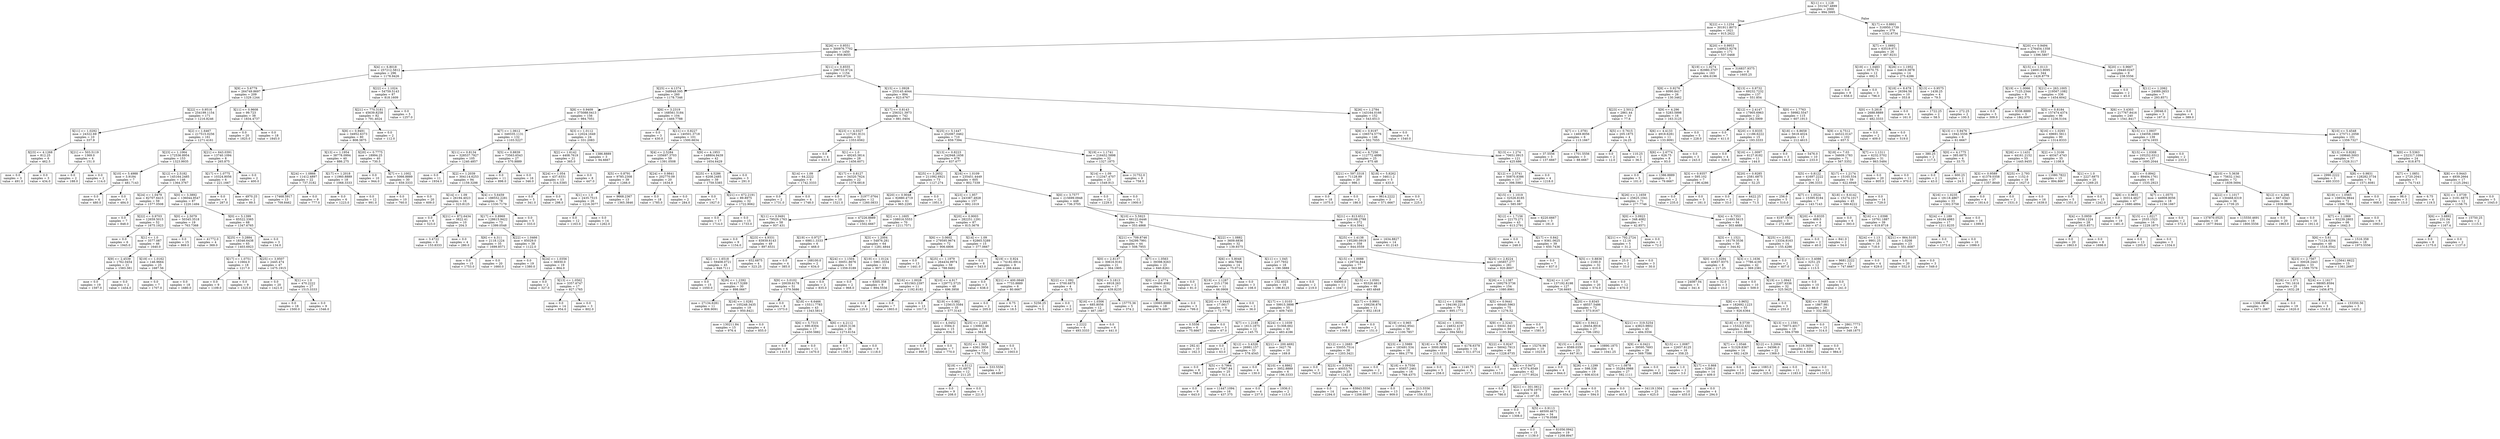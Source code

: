 digraph Tree {
node [shape=box] ;
0 [label="X[11] <= 1.128\nmse = 331547.4899\nsamples = 2000\nvalue = 994.3995"] ;
1 [label="X[22] <= 1.1254\nmse = 301911.8073\nsamples = 1621\nvalue = 915.2622"] ;
0 -> 1 [labeldistance=2.5, labelangle=45, headlabel="True"] ;
2 [label="X[26] <= 0.9551\nmse = 300976.7702\nsamples = 1450\nvalue = 959.8655"] ;
1 -> 2 ;
3 [label="X[4] <= 6.8018\nmse = 257212.5812\nsamples = 296\nvalue = 1178.9426"] ;
2 -> 3 ;
4 [label="X[9] <= 5.6779\nmse = 264749.8697\nsamples = 209\nvalue = 1329.1244"] ;
3 -> 4 ;
5 [label="X[22] <= 0.9516\nmse = 254199.1154\nsamples = 171\nvalue = 1216.8246"] ;
4 -> 5 ;
6 [label="X[11] <= 1.0292\nmse = 24322.69\nsamples = 10\nvalue = 337.9"] ;
5 -> 6 ;
7 [label="X[23] <= 4.1268\nmse = 812.25\nsamples = 6\nvalue = 462.5"] ;
6 -> 7 ;
8 [label="mse = 0.0\nsamples = 3\nvalue = 491.0"] ;
7 -> 8 ;
9 [label="mse = 0.0\nsamples = 3\nvalue = 434.0"] ;
7 -> 9 ;
10 [label="X[21] <= 503.5119\nmse = 1369.0\nsamples = 4\nvalue = 151.0"] ;
6 -> 10 ;
11 [label="mse = 0.0\nsamples = 2\nvalue = 188.0"] ;
10 -> 11 ;
12 [label="mse = 0.0\nsamples = 2\nvalue = 114.0"] ;
10 -> 12 ;
13 [label="X[2] <= 1.6467\nmse = 217515.0256\nsamples = 161\nvalue = 1271.4161"] ;
5 -> 13 ;
14 [label="X[23] <= 1.1064\nmse = 172536.8954\nsamples = 153\nvalue = 1323.9935"] ;
13 -> 14 ;
15 [label="X[10] <= 5.4988\nmse = 3.9184\nsamples = 7\nvalue = 481.7143"] ;
14 -> 15 ;
16 [label="mse = 0.0\nsamples = 4\nvalue = 480.0"] ;
15 -> 16 ;
17 [label="mse = 0.0\nsamples = 3\nvalue = 484.0"] ;
15 -> 17 ;
18 [label="X[12] <= 2.5182\nmse = 145164.2485\nsamples = 146\nvalue = 1364.3767"] ;
14 -> 18 ;
19 [label="X[24] <= 1.0479\nmse = 82707.6415\nsamples = 59\nvalue = 1577.0508"] ;
18 -> 19 ;
20 [label="mse = 0.0\nsamples = 7\nvalue = 848.0"] ;
19 -> 20 ;
21 [label="X[22] <= 0.9703\nmse = 12659.5015\nsamples = 52\nvalue = 1675.1923"] ;
19 -> 21 ;
22 [label="mse = 0.0\nsamples = 6\nvalue = 1945.0"] ;
21 -> 22 ;
23 [label="X[1] <= 1.0\nmse = 3577.087\nsamples = 46\nvalue = 1640.0"] ;
21 -> 23 ;
24 [label="X[9] <= 2.4539\nmse = 1762.0454\nsamples = 21\nvalue = 1583.381"] ;
23 -> 24 ;
25 [label="mse = 0.0\nsamples = 19\nvalue = 1597.0"] ;
24 -> 25 ;
26 [label="mse = 0.0\nsamples = 2\nvalue = 1454.0"] ;
24 -> 26 ;
27 [label="X[19] <= 1.0162\nmse = 146.9664\nsamples = 25\nvalue = 1687.56"] ;
23 -> 27 ;
28 [label="mse = 0.0\nsamples = 7\nvalue = 1707.0"] ;
27 -> 28 ;
29 [label="mse = 0.0\nsamples = 18\nvalue = 1680.0"] ;
27 -> 29 ;
30 [label="X[0] <= 3.3892\nmse = 136044.9547\nsamples = 87\nvalue = 1220.1494"] ;
18 -> 30 ;
31 [label="X[0] <= 2.5079\nmse = 50345.3518\nsamples = 19\nvalue = 763.7368"] ;
30 -> 31 ;
32 [label="mse = 0.0\nsamples = 15\nvalue = 869.0"] ;
31 -> 32 ;
33 [label="mse = 41772.0\nsamples = 4\nvalue = 369.0"] ;
31 -> 33 ;
34 [label="X[0] <= 5.1399\nmse = 85522.3365\nsamples = 68\nvalue = 1347.6765"] ;
30 -> 34 ;
35 [label="X[25] <= 3.2884\nmse = 18346.6438\nsamples = 65\nvalue = 1403.6923"] ;
34 -> 35 ;
36 [label="X[17] <= 1.0751\nmse = 11664.0\nsamples = 18\nvalue = 1217.0"] ;
35 -> 36 ;
37 [label="mse = 0.0\nsamples = 9\nvalue = 1109.0"] ;
36 -> 37 ;
38 [label="mse = 0.0\nsamples = 9\nvalue = 1325.0"] ;
36 -> 38 ;
39 [label="X[25] <= 3.9507\nmse = 2445.474\nsamples = 47\nvalue = 1475.1915"] ;
35 -> 39 ;
40 [label="mse = 0.0\nsamples = 20\nvalue = 1421.0"] ;
39 -> 40 ;
41 [label="X[1] <= 1.0\nmse = 470.2222\nsamples = 27\nvalue = 1515.3333"] ;
39 -> 41 ;
42 [label="mse = 0.0\nsamples = 18\nvalue = 1500.0"] ;
41 -> 42 ;
43 [label="mse = 0.0\nsamples = 9\nvalue = 1546.0"] ;
41 -> 43 ;
44 [label="mse = 0.0\nsamples = 3\nvalue = 134.0"] ;
34 -> 44 ;
45 [label="X[21] <= 643.0391\nmse = 13740.1094\nsamples = 8\nvalue = 265.875"] ;
13 -> 45 ;
46 [label="X[17] <= 1.0775\nmse = 10324.8056\nsamples = 6\nvalue = 221.1667"] ;
45 -> 46 ;
47 [label="mse = 0.0\nsamples = 4\nvalue = 287.0"] ;
46 -> 47 ;
48 [label="mse = 4970.25\nsamples = 2\nvalue = 89.5"] ;
46 -> 48 ;
49 [label="mse = 0.0\nsamples = 2\nvalue = 400.0"] ;
45 -> 49 ;
50 [label="X[11] <= 0.9608\nmse = 99.723\nsamples = 38\nvalue = 1834.4737"] ;
4 -> 50 ;
51 [label="mse = 0.0\nsamples = 20\nvalue = 1825.0"] ;
50 -> 51 ;
52 [label="mse = 0.0\nsamples = 18\nvalue = 1845.0"] ;
50 -> 52 ;
53 [label="X[22] <= 1.1024\nmse = 54759.5143\nsamples = 87\nvalue = 818.1609"] ;
3 -> 53 ;
54 [label="X[21] <= 770.3181\nmse = 45639.8258\nsamples = 82\nvalue = 791.4024"] ;
53 -> 54 ;
55 [label="X[8] <= 0.9491\nmse = 34952.6373\nsamples = 80\nvalue = 808.3875"] ;
54 -> 55 ;
56 [label="X[13] <= 1.1954\nmse = 38778.0994\nsamples = 40\nvalue = 886.275"] ;
55 -> 56 ;
57 [label="X[24] <= 1.0866\nmse = 11412.4897\nsamples = 22\nvalue = 737.3182"] ;
56 -> 57 ;
58 [label="mse = 17468.5917\nsamples = 13\nvalue = 709.8462"] ;
57 -> 58 ;
59 [label="mse = 0.0\nsamples = 9\nvalue = 777.0"] ;
57 -> 59 ;
60 [label="X[17] <= 1.2018\nmse = 11960.8889\nsamples = 18\nvalue = 1068.3333"] ;
56 -> 60 ;
61 [label="mse = 0.0\nsamples = 6\nvalue = 1223.0"] ;
60 -> 61 ;
62 [label="mse = 0.0\nsamples = 12\nvalue = 991.0"] ;
60 -> 62 ;
63 [label="X[20] <= 0.7775\nmse = 18994.25\nsamples = 40\nvalue = 730.5"] ;
55 -> 63 ;
64 [label="mse = 0.0\nsamples = 10\nvalue = 944.0"] ;
63 -> 64 ;
65 [label="X[7] <= 1.1002\nmse = 5066.8889\nsamples = 30\nvalue = 659.3333"] ;
63 -> 65 ;
66 [label="mse = 0.0\nsamples = 10\nvalue = 760.0"] ;
65 -> 66 ;
67 [label="mse = 0.0\nsamples = 20\nvalue = 609.0"] ;
65 -> 67 ;
68 [label="mse = 0.0\nsamples = 2\nvalue = 112.0"] ;
54 -> 68 ;
69 [label="mse = 0.0\nsamples = 5\nvalue = 1257.0"] ;
53 -> 69 ;
70 [label="X[11] <= 0.8555\nmse = 296733.9724\nsamples = 1154\nvalue = 903.6724"] ;
2 -> 70 ;
71 [label="X[25] <= 4.1374\nmse = 348948.595\nsamples = 260\nvalue = 1178.7346"] ;
70 -> 71 ;
72 [label="X[8] <= 0.9409\nmse = 375088.0413\nsamples = 156\nvalue = 984.7051"] ;
71 -> 72 ;
73 [label="X[7] <= 1.0612\nmse = 349335.1131\nsamples = 132\nvalue = 1103.5227"] ;
72 -> 73 ;
74 [label="X[11] <= 0.8134\nmse = 328537.7927\nsamples = 105\nvalue = 1240.4857"] ;
73 -> 74 ;
75 [label="mse = 0.0\nsamples = 11\nvalue = 1934.0"] ;
74 -> 75 ;
76 [label="X[2] <= 1.2039\nmse = 304114.6253\nsamples = 94\nvalue = 1159.3298"] ;
74 -> 76 ;
77 [label="X[14] <= 1.09\nmse = 26194.4023\nsamples = 16\nvalue = 323.8125"] ;
76 -> 77 ;
78 [label="mse = 0.0\nsamples = 6\nvalue = 523.0"] ;
77 -> 78 ;
79 [label="X[21] <= 872.6434\nmse = 3822.41\nsamples = 10\nvalue = 204.3"] ;
77 -> 79 ;
80 [label="mse = 3.4722\nsamples = 6\nvalue = 153.8333"] ;
79 -> 80 ;
81 [label="mse = 0.0\nsamples = 4\nvalue = 280.0"] ;
79 -> 81 ;
82 [label="X[4] <= 5.6459\nmse = 188552.2281\nsamples = 78\nvalue = 1330.7179"] ;
76 -> 82 ;
83 [label="X[17] <= 0.8969\nmse = 128615.9422\nsamples = 73\nvalue = 1399.0548"] ;
82 -> 83 ;
84 [label="X[6] <= 4.311\nmse = 2118.1224\nsamples = 35\nvalue = 1699.8571"] ;
83 -> 84 ;
85 [label="mse = 0.0\nsamples = 15\nvalue = 1753.0"] ;
84 -> 85 ;
86 [label="mse = 0.0\nsamples = 20\nvalue = 1660.0"] ;
84 -> 86 ;
87 [label="X[22] <= 1.0466\nmse = 85029.0\nsamples = 38\nvalue = 1122.0"] ;
83 -> 87 ;
88 [label="mse = 0.0\nsamples = 19\nvalue = 1380.0"] ;
87 -> 88 ;
89 [label="X[24] <= 1.0356\nmse = 36930.0\nsamples = 19\nvalue = 864.0"] ;
87 -> 89 ;
90 [label="mse = 0.0\nsamples = 2\nvalue = 327.0"] ;
89 -> 90 ;
91 [label="X[13] <= 1.0562\nmse = 3357.6747\nsamples = 17\nvalue = 927.1765"] ;
89 -> 91 ;
92 [label="mse = 0.0\nsamples = 14\nvalue = 954.0"] ;
91 -> 92 ;
93 [label="mse = 0.0\nsamples = 3\nvalue = 802.0"] ;
91 -> 93 ;
94 [label="mse = 0.0\nsamples = 5\nvalue = 333.0"] ;
82 -> 94 ;
95 [label="X[5] <= 0.8839\nmse = 73563.6543\nsamples = 27\nvalue = 570.8889"] ;
73 -> 95 ;
96 [label="mse = 0.0\nsamples = 11\nvalue = 898.0"] ;
95 -> 96 ;
97 [label="mse = 0.0\nsamples = 16\nvalue = 346.0"] ;
95 -> 97 ;
98 [label="X[3] <= 1.0112\nmse = 12024.1649\nsamples = 24\nvalue = 331.2083"] ;
72 -> 98 ;
99 [label="X[2] <= 1.6142\nmse = 4408.7619\nsamples = 21\nvalue = 365.0"] ;
98 -> 99 ;
100 [label="X[24] <= 1.054\nmse = 437.6331\nsamples = 13\nvalue = 314.5385"] ;
99 -> 100 ;
101 [label="mse = 0.0\nsamples = 5\nvalue = 341.0"] ;
100 -> 101 ;
102 [label="mse = 0.0\nsamples = 8\nvalue = 298.0"] ;
100 -> 102 ;
103 [label="mse = 0.0\nsamples = 8\nvalue = 447.0"] ;
99 -> 103 ;
104 [label="mse = 1386.8889\nsamples = 3\nvalue = 94.6667"] ;
98 -> 104 ;
105 [label="X[6] <= 3.2319\nmse = 168561.5184\nsamples = 104\nvalue = 1469.7788"] ;
71 -> 105 ;
106 [label="mse = 0.0\nsamples = 3\nvalue = 430.0"] ;
105 -> 106 ;
107 [label="X[11] <= 0.8227\nmse = 140501.3718\nsamples = 101\nvalue = 1500.6634"] ;
105 -> 107 ;
108 [label="X[4] <= 2.5284\nmse = 105697.3703\nsamples = 59\nvalue = 1391.0508"] ;
107 -> 108 ;
109 [label="X[5] <= 0.8791\nmse = 9785.2308\nsamples = 39\nvalue = 1266.0"] ;
108 -> 109 ;
110 [label="X[1] <= 1.0\nmse = 2435.7515\nsamples = 26\nvalue = 1216.3077"] ;
109 -> 110 ;
111 [label="mse = 0.0\nsamples = 12\nvalue = 1163.0"] ;
110 -> 111 ;
112 [label="mse = 0.0\nsamples = 14\nvalue = 1262.0"] ;
110 -> 112 ;
113 [label="mse = 9668.2367\nsamples = 13\nvalue = 1365.3846"] ;
109 -> 113 ;
114 [label="X[24] <= 0.9841\nmse = 202770.09\nsamples = 20\nvalue = 1634.9"] ;
108 -> 114 ;
115 [label="mse = 0.0\nsamples = 18\nvalue = 1785.0"] ;
114 -> 115 ;
116 [label="mse = 0.0\nsamples = 2\nvalue = 284.0"] ;
114 -> 116 ;
117 [label="X[9] <= 4.1953\nmse = 148804.9439\nsamples = 42\nvalue = 1654.6429"] ;
107 -> 117 ;
118 [label="X[25] <= 4.5286\nmse = 6208.2485\nsamples = 39\nvalue = 1759.5385"] ;
117 -> 118 ;
119 [label="mse = 0.0\nsamples = 7\nvalue = 1927.0"] ;
118 -> 119 ;
120 [label="X[21] <= 672.2191\nmse = 89.8975\nsamples = 32\nvalue = 1722.9062"] ;
118 -> 120 ;
121 [label="mse = 0.0\nsamples = 17\nvalue = 1714.0"] ;
120 -> 121 ;
122 [label="mse = 0.0\nsamples = 15\nvalue = 1733.0"] ;
120 -> 122 ;
123 [label="mse = 0.0\nsamples = 3\nvalue = 291.0"] ;
117 -> 123 ;
124 [label="X[15] <= 1.0928\nmse = 253145.4044\nsamples = 894\nvalue = 823.6767"] ;
70 -> 124 ;
125 [label="X[17] <= 0.8143\nmse = 256321.3973\nsamples = 742\nvalue = 881.0404"] ;
124 -> 125 ;
126 [label="X[23] <= 4.0327\nmse = 117281.9131\nsamples = 32\nvalue = 1353.6562"] ;
125 -> 126 ;
127 [label="mse = 0.0\nsamples = 4\nvalue = 633.0"] ;
126 -> 127 ;
128 [label="X[1] <= 1.0\nmse = 49245.3814\nsamples = 28\nvalue = 1456.6071"] ;
126 -> 128 ;
129 [label="X[14] <= 1.09\nmse = 64.2222\nsamples = 6\nvalue = 1742.3333"] ;
128 -> 129 ;
130 [label="mse = 0.0\nsamples = 2\nvalue = 1731.0"] ;
129 -> 130 ;
131 [label="mse = 0.0\nsamples = 4\nvalue = 1748.0"] ;
129 -> 131 ;
132 [label="X[17] <= 0.8127\nmse = 34320.7624\nsamples = 22\nvalue = 1378.6818"] ;
128 -> 132 ;
133 [label="mse = 0.0\nsamples = 10\nvalue = 1521.0"] ;
132 -> 133 ;
134 [label="mse = 31977.0764\nsamples = 12\nvalue = 1260.0833"] ;
132 -> 134 ;
135 [label="X[25] <= 5.1447\nmse = 252067.0462\nsamples = 710\nvalue = 859.7394"] ;
125 -> 135 ;
136 [label="X[13] <= 0.8223\nmse = 242948.1656\nsamples = 678\nvalue = 837.677"] ;
135 -> 136 ;
137 [label="X[25] <= 3.2652\nmse = 211092.6921\nsamples = 73\nvalue = 1127.274"] ;
136 -> 137 ;
138 [label="X[20] <= 0.9048\nmse = 92880.4719\nsamples = 61\nvalue = 965.2295"] ;
137 -> 138 ;
139 [label="X[11] <= 0.9491\nmse = 79529.1763\nsamples = 58\nvalue = 937.431"] ;
138 -> 139 ;
140 [label="mse = 0.0\nsamples = 9\nvalue = 1154.0"] ;
139 -> 140 ;
141 [label="X[23] <= 4.9331\nmse = 83939.6143\nsamples = 49\nvalue = 897.6531"] ;
139 -> 141 ;
142 [label="X[2] <= 1.6518\nmse = 59408.0721\nsamples = 45\nvalue = 948.7111"] ;
141 -> 142 ;
143 [label="mse = 0.0\nsamples = 15\nvalue = 1050.0"] ;
142 -> 143 ;
144 [label="X[26] <= 1.2392\nmse = 81417.5289\nsamples = 30\nvalue = 898.0667"] ;
142 -> 144 ;
145 [label="mse = 27134.6281\nsamples = 11\nvalue = 806.9091"] ;
144 -> 145 ;
146 [label="X[16] <= 1.0281\nmse = 105248.3435\nsamples = 19\nvalue = 950.8421"] ;
144 -> 146 ;
147 [label="mse = 130211.84\nsamples = 15\nvalue = 976.4"] ;
146 -> 147 ;
148 [label="mse = 0.0\nsamples = 4\nvalue = 855.0"] ;
146 -> 148 ;
149 [label="mse = 652.6875\nsamples = 4\nvalue = 323.25"] ;
141 -> 149 ;
150 [label="mse = 47226.8889\nsamples = 3\nvalue = 1502.6667"] ;
138 -> 150 ;
151 [label="mse = 0.0\nsamples = 12\nvalue = 1951.0"] ;
137 -> 151 ;
152 [label="X[16] <= 1.0109\nmse = 235451.4449\nsamples = 605\nvalue = 802.7339"] ;
136 -> 152 ;
153 [label="X[23] <= 1.957\nmse = 243387.4928\nsamples = 157\nvalue = 992.1019"] ;
152 -> 153 ;
154 [label="X[2] <= 1.1605\nmse = 108016.5553\nsamples = 70\nvalue = 1211.7571"] ;
153 -> 154 ;
155 [label="X[19] <= 0.9727\nmse = 69811.3333\nsamples = 6\nvalue = 468.0"] ;
154 -> 155 ;
156 [label="mse = 0.0\nsamples = 4\nvalue = 385.0"] ;
155 -> 156 ;
157 [label="mse = 168100.0\nsamples = 2\nvalue = 634.0"] ;
155 -> 157 ;
158 [label="X[3] <= 1.2004\nmse = 54876.281\nsamples = 64\nvalue = 1281.4844"] ;
154 -> 158 ;
159 [label="X[24] <= 1.1504\nmse = 30051.8676\nsamples = 53\nvalue = 1359.0189"] ;
158 -> 159 ;
160 [label="X[9] <= 3.0102\nmse = 20039.6178\nsamples = 51\nvalue = 1379.5686"] ;
159 -> 160 ;
161 [label="mse = 0.0\nsamples = 8\nvalue = 1573.0"] ;
160 -> 161 ;
162 [label="X[18] <= 6.6466\nmse = 15511.7783\nsamples = 43\nvalue = 1343.5814"] ;
160 -> 162 ;
163 [label="X[6] <= 5.7315\nmse = 690.8304\nsamples = 17\nvalue = 1450.5882"] ;
162 -> 163 ;
164 [label="mse = 0.0\nsamples = 6\nvalue = 1415.0"] ;
163 -> 164 ;
165 [label="mse = 0.0\nsamples = 11\nvalue = 1470.0"] ;
163 -> 165 ;
166 [label="X[6] <= 4.2112\nmse = 12820.3136\nsamples = 26\nvalue = 1273.6154"] ;
162 -> 166 ;
167 [label="mse = 0.0\nsamples = 17\nvalue = 1356.0"] ;
166 -> 167 ;
168 [label="mse = 0.0\nsamples = 9\nvalue = 1118.0"] ;
166 -> 168 ;
169 [label="mse = 0.0\nsamples = 2\nvalue = 835.0"] ;
159 -> 169 ;
170 [label="X[19] <= 1.0124\nmse = 5961.3554\nsamples = 11\nvalue = 907.9091"] ;
158 -> 170 ;
171 [label="mse = 0.0\nsamples = 2\nvalue = 968.0"] ;
170 -> 171 ;
172 [label="mse = 6305.358\nsamples = 9\nvalue = 894.5556"] ;
170 -> 172 ;
173 [label="X[20] <= 0.9003\nmse = 282251.1291\nsamples = 87\nvalue = 815.3678"] ;
153 -> 173 ;
174 [label="X[6] <= 3.0602\nmse = 279595.9674\nsamples = 72\nvalue = 906.6806"] ;
173 -> 174 ;
175 [label="mse = 0.0\nsamples = 13\nvalue = 1441.0"] ;
174 -> 175 ;
176 [label="X[25] <= 1.1979\nmse = 264434.9974\nsamples = 59\nvalue = 788.9492"] ;
174 -> 176 ;
177 [label="X[16] <= 1.0028\nmse = 651563.2397\nsamples = 11\nvalue = 1192.8182"] ;
176 -> 177 ;
178 [label="mse = 0.0\nsamples = 4\nvalue = 125.0"] ;
177 -> 178 ;
179 [label="mse = 0.0\nsamples = 7\nvalue = 1803.0"] ;
177 -> 179 ;
180 [label="X[10] <= 4.917\nmse = 129772.5725\nsamples = 48\nvalue = 696.3958"] ;
176 -> 180 ;
181 [label="mse = 0.0\nsamples = 13\nvalue = 1017.0"] ;
180 -> 181 ;
182 [label="X[19] <= 0.982\nmse = 125615.3584\nsamples = 35\nvalue = 577.3143"] ;
180 -> 182 ;
183 [label="X[0] <= 4.0452\nmse = 3584.0\nsamples = 15\nvalue = 834.0"] ;
182 -> 183 ;
184 [label="mse = 0.0\nsamples = 8\nvalue = 890.0"] ;
183 -> 184 ;
185 [label="mse = 0.0\nsamples = 7\nvalue = 770.0"] ;
183 -> 185 ;
186 [label="X[25] <= 2.285\nmse = 130661.46\nsamples = 20\nvalue = 384.8"] ;
182 -> 186 ;
187 [label="X[25] <= 1.563\nmse = 4361.3956\nsamples = 15\nvalue = 178.7333"] ;
186 -> 187 ;
188 [label="X[18] <= 4.5112\nmse = 31.6875\nsamples = 12\nvalue = 211.25"] ;
187 -> 188 ;
189 [label="mse = 0.0\nsamples = 9\nvalue = 208.0"] ;
188 -> 189 ;
190 [label="mse = 0.0\nsamples = 3\nvalue = 221.0"] ;
188 -> 190 ;
191 [label="mse = 533.5556\nsamples = 3\nvalue = 48.6667"] ;
187 -> 191 ;
192 [label="mse = 0.0\nsamples = 5\nvalue = 1003.0"] ;
186 -> 192 ;
193 [label="X[14] <= 1.09\nmse = 62865.5289\nsamples = 15\nvalue = 377.0667"] ;
173 -> 193 ;
194 [label="mse = 0.0\nsamples = 6\nvalue = 543.0"] ;
193 -> 194 ;
195 [label="X[19] <= 0.924\nmse = 74182.6914\nsamples = 9\nvalue = 266.4444"] ;
193 -> 195 ;
196 [label="mse = 0.0\nsamples = 3\nvalue = 638.0"] ;
195 -> 196 ;
197 [label="X[21] <= 400.0848\nmse = 7733.8889\nsamples = 6\nvalue = 80.6667"] ;
195 -> 197 ;
198 [label="mse = 0.0\nsamples = 2\nvalue = 205.0"] ;
197 -> 198 ;
199 [label="mse = 6.75\nsamples = 4\nvalue = 18.5"] ;
197 -> 199 ;
200 [label="X[0] <= 3.7577\nmse = 215699.0948\nsamples = 448\nvalue = 736.3705"] ;
152 -> 200 ;
201 [label="X[10] <= 5.5923\nmse = 66122.6446\nsamples = 76\nvalue = 353.4868"] ;
200 -> 201 ;
202 [label="X[21] <= 709.8746\nmse = 54299.7991\nsamples = 44\nvalue = 508.7955"] ;
201 -> 202 ;
203 [label="X[0] <= 2.8137\nmse = 30616.9161\nsamples = 21\nvalue = 364.1905"] ;
202 -> 203 ;
204 [label="X[22] <= 1.092\nmse = 3700.6875\nsamples = 4\nvalue = 42.75"] ;
203 -> 204 ;
205 [label="mse = 5256.25\nsamples = 2\nvalue = 75.5"] ;
204 -> 205 ;
206 [label="mse = 0.0\nsamples = 2\nvalue = 10.0"] ;
204 -> 206 ;
207 [label="X[9] <= 3.1813\nmse = 6918.263\nsamples = 17\nvalue = 439.8235"] ;
203 -> 207 ;
208 [label="X[16] <= 1.0306\nmse = 685.8056\nsamples = 12\nvalue = 467.1667"] ;
207 -> 208 ;
209 [label="mse = 2.2222\nsamples = 6\nvalue = 493.3333"] ;
208 -> 209 ;
210 [label="mse = 0.0\nsamples = 6\nvalue = 441.0"] ;
208 -> 210 ;
211 [label="mse = 15775.36\nsamples = 5\nvalue = 374.2"] ;
207 -> 211 ;
212 [label="X[7] <= 1.0563\nmse = 39398.9263\nsamples = 23\nvalue = 640.8261"] ;
202 -> 212 ;
213 [label="X[0] <= 2.4774\nmse = 10460.4082\nsamples = 21\nvalue = 694.1429"] ;
212 -> 213 ;
214 [label="mse = 10065.8889\nsamples = 18\nvalue = 676.6667"] ;
213 -> 214 ;
215 [label="mse = 0.0\nsamples = 3\nvalue = 799.0"] ;
213 -> 215 ;
216 [label="mse = 0.0\nsamples = 2\nvalue = 81.0"] ;
212 -> 216 ;
217 [label="X[22] <= 1.0882\nmse = 3609.6836\nsamples = 32\nvalue = 139.9375"] ;
201 -> 217 ;
218 [label="X[6] <= 5.8048\nmse = 464.7806\nsamples = 14\nvalue = 75.0714"] ;
217 -> 218 ;
219 [label="X[19] <= 1.1287\nmse = 215.1736\nsamples = 11\nvalue = 66.0909"] ;
218 -> 219 ;
220 [label="X[20] <= 0.9445\nmse = 17.0617\nsamples = 9\nvalue = 72.7778"] ;
219 -> 220 ;
221 [label="mse = 0.5556\nsamples = 6\nvalue = 75.6667"] ;
220 -> 221 ;
222 [label="mse = 0.0\nsamples = 3\nvalue = 67.0"] ;
220 -> 222 ;
223 [label="mse = 0.0\nsamples = 2\nvalue = 36.0"] ;
219 -> 223 ;
224 [label="mse = 0.0\nsamples = 3\nvalue = 108.0"] ;
218 -> 224 ;
225 [label="X[11] <= 1.045\nmse = 237.7932\nsamples = 18\nvalue = 190.3889"] ;
217 -> 225 ;
226 [label="mse = 152.4023\nsamples = 16\nvalue = 186.8125"] ;
225 -> 226 ;
227 [label="mse = 0.0\nsamples = 2\nvalue = 219.0"] ;
225 -> 227 ;
228 [label="X[21] <= 813.6511\nmse = 210188.2788\nsamples = 372\nvalue = 814.5941"] ;
200 -> 228 ;
229 [label="X[25] <= 1.4138\nmse = 195280.0919\nsamples = 358\nvalue = 844.0559"] ;
228 -> 229 ;
230 [label="X[15] <= 1.0088\nmse = 129734.844\nsamples = 77\nvalue = 563.987"] ;
229 -> 230 ;
231 [label="mse = 64000.0\nsamples = 11\nvalue = 1047.0"] ;
230 -> 231 ;
232 [label="X[15] <= 1.0591\nmse = 95326.4619\nsamples = 66\nvalue = 483.4848"] ;
230 -> 232 ;
233 [label="X[17] <= 1.0103\nmse = 59915.3898\nsamples = 55\nvalue = 409.7455"] ;
232 -> 233 ;
234 [label="X[7] <= 1.2185\nmse = 1613.1875\nsamples = 12\nvalue = 145.75"] ;
233 -> 234 ;
235 [label="mse = 292.41\nsamples = 10\nvalue = 162.3"] ;
234 -> 235 ;
236 [label="mse = 0.0\nsamples = 2\nvalue = 63.0"] ;
234 -> 236 ;
237 [label="X[24] <= 1.1039\nmse = 51308.662\nsamples = 43\nvalue = 483.4186"] ;
233 -> 237 ;
238 [label="X[12] <= 3.4326\nmse = 26981.157\nsamples = 33\nvalue = 578.4545"] ;
237 -> 238 ;
239 [label="mse = 0.0\nsamples = 8\nvalue = 788.0"] ;
238 -> 239 ;
240 [label="X[5] <= 0.7964\nmse = 17067.84\nsamples = 25\nvalue = 511.4"] ;
238 -> 240 ;
241 [label="mse = 0.0\nsamples = 9\nvalue = 643.0"] ;
240 -> 241 ;
242 [label="mse = 11447.1094\nsamples = 16\nvalue = 437.375"] ;
240 -> 242 ;
243 [label="X[21] <= 200.4692\nmse = 3427.76\nsamples = 10\nvalue = 169.8"] ;
237 -> 243 ;
244 [label="mse = 0.0\nsamples = 4\nvalue = 130.0"] ;
243 -> 244 ;
245 [label="X[10] <= 4.8862\nmse = 3952.8889\nsamples = 6\nvalue = 196.3333"] ;
243 -> 245 ;
246 [label="mse = 0.0\nsamples = 4\nvalue = 237.0"] ;
245 -> 246 ;
247 [label="mse = 1936.0\nsamples = 2\nvalue = 115.0"] ;
245 -> 247 ;
248 [label="X[17] <= 0.9901\nmse = 109256.876\nsamples = 11\nvalue = 852.1818"] ;
232 -> 248 ;
249 [label="mse = 0.0\nsamples = 9\nvalue = 1008.0"] ;
248 -> 249 ;
250 [label="mse = 0.0\nsamples = 2\nvalue = 151.0"] ;
248 -> 250 ;
251 [label="X[25] <= 2.8224\nmse = 185857.277\nsamples = 281\nvalue = 920.8007"] ;
229 -> 251 ;
252 [label="X[26] <= 1.1387\nmse = 169279.5736\nsamples = 154\nvalue = 1080.8961"] ;
251 -> 252 ;
253 [label="X[11] <= 1.0366\nmse = 194190.2218\nsamples = 79\nvalue = 895.1772"] ;
252 -> 253 ;
254 [label="X[19] <= 0.965\nmse = 118542.9541\nsamples = 56\nvalue = 1100.7857"] ;
253 -> 254 ;
255 [label="X[12] <= 1.2683\nmse = 55055.7514\nsamples = 38\nvalue = 1203.3421"] ;
254 -> 255 ;
256 [label="mse = 0.0\nsamples = 3\nvalue = 743.0"] ;
255 -> 256 ;
257 [label="X[23] <= 3.0945\nmse = 40053.76\nsamples = 35\nvalue = 1242.8"] ;
255 -> 257 ;
258 [label="mse = 0.0\nsamples = 14\nvalue = 1294.0"] ;
257 -> 258 ;
259 [label="mse = 63843.5556\nsamples = 21\nvalue = 1208.6667"] ;
257 -> 259 ;
260 [label="X[23] <= 2.5989\nmse = 183491.534\nsamples = 18\nvalue = 884.2778"] ;
254 -> 260 ;
261 [label="mse = 0.0\nsamples = 2\nvalue = 1811.0"] ;
260 -> 261 ;
262 [label="X[18] <= 9.7556\nmse = 85657.2461\nsamples = 16\nvalue = 768.4375"] ;
260 -> 262 ;
263 [label="mse = 0.0\nsamples = 13\nvalue = 909.0"] ;
262 -> 263 ;
264 [label="mse = 213.5556\nsamples = 3\nvalue = 159.3333"] ;
262 -> 264 ;
265 [label="X[24] <= 1.0034\nmse = 24832.4197\nsamples = 23\nvalue = 394.5652"] ;
253 -> 265 ;
266 [label="X[18] <= 9.7476\nmse = 3000.8889\nsamples = 9\nvalue = 213.3333"] ;
265 -> 266 ;
267 [label="mse = 0.0\nsamples = 5\nvalue = 258.0"] ;
266 -> 267 ;
268 [label="mse = 1140.75\nsamples = 4\nvalue = 157.5"] ;
266 -> 268 ;
269 [label="mse = 4178.6378\nsamples = 14\nvalue = 511.0714"] ;
265 -> 269 ;
270 [label="X[5] <= 0.9441\nmse = 68440.5963\nsamples = 75\nvalue = 1276.52"] ;
252 -> 270 ;
271 [label="X[9] <= 2.3243\nmse = 55041.6415\nsamples = 59\nvalue = 1193.9492"] ;
270 -> 271 ;
272 [label="X[22] <= 0.9247\nmse = 56042.7913\nsamples = 49\nvalue = 1228.6735"] ;
271 -> 272 ;
273 [label="mse = 0.0\nsamples = 7\nvalue = 1533.0"] ;
272 -> 273 ;
274 [label="X[8] <= 0.9472\nmse = 47374.8549\nsamples = 42\nvalue = 1177.9524"] ;
272 -> 274 ;
275 [label="mse = 0.0\nsamples = 2\nvalue = 786.0"] ;
274 -> 275 ;
276 [label="X[21] <= 301.0612\nmse = 41678.1975\nsamples = 40\nvalue = 1197.55"] ;
274 -> 276 ;
277 [label="mse = 0.0\nsamples = 6\nvalue = 1308.0"] ;
276 -> 277 ;
278 [label="X[5] <= 0.9113\nmse = 46500.4671\nsamples = 34\nvalue = 1178.0588"] ;
276 -> 278 ;
279 [label="mse = 0.0\nsamples = 15\nvalue = 1139.0"] ;
278 -> 279 ;
280 [label="mse = 81056.0942\nsamples = 19\nvalue = 1208.8947"] ;
278 -> 280 ;
281 [label="mse = 15276.96\nsamples = 10\nvalue = 1023.8"] ;
271 -> 281 ;
282 [label="mse = 0.0\nsamples = 16\nvalue = 1581.0"] ;
270 -> 282 ;
283 [label="X[24] <= 1.147\nmse = 137192.8198\nsamples = 127\nvalue = 726.6693"] ;
251 -> 283 ;
284 [label="X[20] <= 0.8345\nmse = 48557.5486\nsamples = 72\nvalue = 573.9167"] ;
283 -> 284 ;
285 [label="X[8] <= 0.9412\nmse = 28454.8916\nsamples = 27\nvalue = 706.1852"] ;
284 -> 285 ;
286 [label="X[15] <= 1.019\nmse = 8589.0359\nsamples = 23\nvalue = 647.913"] ;
285 -> 286 ;
287 [label="mse = 0.0\nsamples = 4\nvalue = 844.0"] ;
286 -> 287 ;
288 [label="X[26] <= 1.1299\nmse = 598.338\nsamples = 19\nvalue = 606.6316"] ;
286 -> 288 ;
289 [label="mse = 0.0\nsamples = 4\nvalue = 654.0"] ;
288 -> 289 ;
290 [label="mse = 0.0\nsamples = 15\nvalue = 594.0"] ;
288 -> 290 ;
291 [label="mse = 10890.1875\nsamples = 4\nvalue = 1041.25"] ;
285 -> 291 ;
292 [label="X[21] <= 319.5254\nmse = 43823.9802\nsamples = 45\nvalue = 494.5556"] ;
284 -> 292 ;
293 [label="X[9] <= 6.0421\nmse = 39595.7693\nsamples = 29\nvalue = 569.7586"] ;
292 -> 293 ;
294 [label="X[7] <= 1.0878\nmse = 35284.0988\nsamples = 27\nvalue = 592.1111"] ;
293 -> 294 ;
295 [label="mse = 0.0\nsamples = 4\nvalue = 403.0"] ;
294 -> 295 ;
296 [label="mse = 34119.1304\nsamples = 23\nvalue = 625.0"] ;
294 -> 296 ;
297 [label="mse = 0.0\nsamples = 2\nvalue = 268.0"] ;
293 -> 297 ;
298 [label="X[15] <= 1.0087\nmse = 22657.8125\nsamples = 16\nvalue = 358.25"] ;
292 -> 298 ;
299 [label="mse = 1.0\nsamples = 2\nvalue = 3.0"] ;
298 -> 299 ;
300 [label="X[17] <= 0.868\nmse = 5290.0\nsamples = 14\nvalue = 409.0"] ;
298 -> 300 ;
301 [label="mse = 0.0\nsamples = 10\nvalue = 455.0"] ;
300 -> 301 ;
302 [label="mse = 0.0\nsamples = 4\nvalue = 294.0"] ;
300 -> 302 ;
303 [label="X[8] <= 0.9652\nmse = 182692.1223\nsamples = 55\nvalue = 926.6364"] ;
283 -> 303 ;
304 [label="X[18] <= 9.5739\nmse = 153222.4321\nsamples = 36\nvalue = 1101.8889"] ;
303 -> 304 ;
305 [label="X[7] <= 1.0546\nmse = 51329.8367\nsamples = 14\nvalue = 682.1429"] ;
304 -> 305 ;
306 [label="mse = 0.0\nsamples = 10\nvalue = 825.0"] ;
305 -> 306 ;
307 [label="mse = 1083.0\nsamples = 4\nvalue = 325.0"] ;
305 -> 307 ;
308 [label="X[12] <= 3.2004\nmse = 34596.0\nsamples = 22\nvalue = 1369.0"] ;
304 -> 308 ;
309 [label="mse = 0.0\nsamples = 11\nvalue = 1183.0"] ;
308 -> 309 ;
310 [label="mse = 0.0\nsamples = 11\nvalue = 1555.0"] ;
308 -> 310 ;
311 [label="X[13] <= 1.1591\nmse = 70073.4017\nsamples = 19\nvalue = 594.5789"] ;
303 -> 311 ;
312 [label="mse = 119.3609\nsamples = 13\nvalue = 414.8462"] ;
311 -> 312 ;
313 [label="mse = 0.0\nsamples = 6\nvalue = 984.0"] ;
311 -> 313 ;
314 [label="mse = 1634.8827\nsamples = 14\nvalue = 61.2143"] ;
228 -> 314 ;
315 [label="X[19] <= 1.1741\nmse = 216452.5898\nsamples = 32\nvalue = 1327.1875"] ;
135 -> 315 ;
316 [label="X[14] <= 1.09\nmse = 112347.4707\nsamples = 23\nvalue = 1549.913"] ;
315 -> 316 ;
317 [label="mse = 0.0\nsamples = 12\nvalue = 1229.0"] ;
316 -> 317 ;
318 [label="mse = 0.0\nsamples = 11\nvalue = 1900.0"] ;
316 -> 318 ;
319 [label="mse = 31752.0\nsamples = 9\nvalue = 758.0"] ;
315 -> 319 ;
320 [label="X[26] <= 1.2784\nmse = 143164.0166\nsamples = 152\nvalue = 543.6513"] ;
124 -> 320 ;
321 [label="X[8] <= 0.9197\nmse = 106574.5776\nsamples = 146\nvalue = 502.7055"] ;
320 -> 321 ;
322 [label="X[4] <= 6.7256\nmse = 112772.4896\nsamples = 25\nvalue = 875.48"] ;
321 -> 322 ;
323 [label="X[21] <= 597.3318\nmse = 71128.89\nsamples = 20\nvalue = 986.1"] ;
322 -> 323 ;
324 [label="mse = 0.0\nsamples = 18\nvalue = 1075.0"] ;
323 -> 324 ;
325 [label="mse = 0.0\nsamples = 2\nvalue = 186.0"] ;
323 -> 325 ;
326 [label="X[18] <= 5.8262\nmse = 34611.2\nsamples = 5\nvalue = 433.0"] ;
322 -> 326 ;
327 [label="mse = 9614.2222\nsamples = 3\nvalue = 571.6667"] ;
326 -> 327 ;
328 [label="mse = 0.0\nsamples = 2\nvalue = 225.0"] ;
326 -> 328 ;
329 [label="X[13] <= 1.274\nmse = 70651.0915\nsamples = 121\nvalue = 425.686"] ;
321 -> 329 ;
330 [label="X[12] <= 2.5741\nmse = 50870.8386\nsamples = 117\nvalue = 398.5983"] ;
329 -> 330 ;
331 [label="X[15] <= 1.1019\nmse = 32526.8185\nsamples = 46\nvalue = 585.087"] ;
330 -> 331 ;
332 [label="X[12] <= 1.7156\nmse = 22175.271\nsamples = 43\nvalue = 613.2791"] ;
331 -> 332 ;
333 [label="mse = 0.0\nsamples = 4\nvalue = 248.0"] ;
332 -> 333 ;
334 [label="X[17] <= 0.842\nmse = 9361.0625\nsamples = 39\nvalue = 650.7436"] ;
332 -> 334 ;
335 [label="mse = 0.0\nsamples = 7\nvalue = 837.0"] ;
334 -> 335 ;
336 [label="X[5] <= 0.8836\nmse = 2160.0\nsamples = 32\nvalue = 610.0"] ;
334 -> 336 ;
337 [label="mse = 0.0\nsamples = 20\nvalue = 574.0"] ;
336 -> 337 ;
338 [label="mse = 0.0\nsamples = 12\nvalue = 670.0"] ;
336 -> 338 ;
339 [label="mse = 6220.6667\nsamples = 3\nvalue = 181.0"] ;
331 -> 339 ;
340 [label="X[26] <= 1.1659\nmse = 25625.1041\nsamples = 71\nvalue = 277.7746"] ;
330 -> 340 ;
341 [label="X[0] <= 3.0923\nmse = 348.4082\nsamples = 7\nvalue = 42.8571"] ;
340 -> 341 ;
342 [label="X[21] <= 792.2724\nmse = 12.16\nsamples = 5\nvalue = 31.2"] ;
341 -> 342 ;
343 [label="mse = 25.0\nsamples = 2\nvalue = 33.0"] ;
342 -> 343 ;
344 [label="mse = 0.0\nsamples = 3\nvalue = 30.0"] ;
342 -> 344 ;
345 [label="mse = 0.0\nsamples = 2\nvalue = 72.0"] ;
341 -> 345 ;
346 [label="X[4] <= 6.7353\nmse = 21693.5615\nsamples = 64\nvalue = 303.4688"] ;
340 -> 346 ;
347 [label="X[3] <= 1.1521\nmse = 16179.3536\nsamples = 50\nvalue = 344.92"] ;
346 -> 347 ;
348 [label="X[0] <= 3.3294\nmse = 40837.9375\nsamples = 8\nvalue = 217.25"] ;
347 -> 348 ;
349 [label="mse = 24087.04\nsamples = 5\nvalue = 341.6"] ;
348 -> 349 ;
350 [label="mse = 32.0\nsamples = 3\nvalue = 10.0"] ;
348 -> 350 ;
351 [label="X[3] <= 1.1636\nmse = 7786.4195\nsamples = 42\nvalue = 369.2381"] ;
347 -> 351 ;
352 [label="mse = 0.0\nsamples = 10\nvalue = 509.0"] ;
351 -> 352 ;
353 [label="X[19] <= 1.0943\nmse = 2207.9336\nsamples = 32\nvalue = 325.5625"] ;
351 -> 353 ;
354 [label="mse = 0.0\nsamples = 3\nvalue = 255.0"] ;
353 -> 354 ;
355 [label="X[8] <= 0.9485\nmse = 1867.981\nsamples = 29\nvalue = 332.8621"] ;
353 -> 355 ;
356 [label="mse = 0.0\nsamples = 13\nvalue = 314.0"] ;
355 -> 356 ;
357 [label="mse = 2861.7773\nsamples = 16\nvalue = 348.1875"] ;
355 -> 357 ;
358 [label="X[25] <= 2.052\nmse = 13334.8163\nsamples = 14\nvalue = 155.4286"] ;
346 -> 358 ;
359 [label="mse = 0.0\nsamples = 2\nvalue = 407.0"] ;
358 -> 359 ;
360 [label="X[23] <= 3.4086\nmse = 3251.25\nsamples = 12\nvalue = 113.5"] ;
358 -> 360 ;
361 [label="mse = 0.0\nsamples = 10\nvalue = 88.0"] ;
360 -> 361 ;
362 [label="mse = 0.0\nsamples = 2\nvalue = 241.0"] ;
360 -> 362 ;
363 [label="mse = 0.0\nsamples = 4\nvalue = 1218.0"] ;
329 -> 363 ;
364 [label="mse = 0.0\nsamples = 6\nvalue = 1540.0"] ;
320 -> 364 ;
365 [label="X[20] <= 0.9953\nmse = 149923.9276\nsamples = 171\nvalue = 537.0468"] ;
1 -> 365 ;
366 [label="X[19] <= 1.0274\nmse = 82980.3707\nsamples = 163\nvalue = 484.6196"] ;
365 -> 366 ;
367 [label="X[8] <= 0.9276\nmse = 6090.8417\nsamples = 26\nvalue = 130.3462"] ;
366 -> 367 ;
368 [label="X[23] <= 2.5012\nmse = 2861.44\nsamples = 10\nvalue = 77.6"] ;
367 -> 368 ;
369 [label="X[7] <= 1.0781\nmse = 1469.8056\nsamples = 6\nvalue = 113.1667"] ;
368 -> 369 ;
370 [label="mse = 37.5556\nsamples = 3\nvalue = 137.6667"] ;
369 -> 370 ;
371 [label="mse = 1701.5556\nsamples = 3\nvalue = 88.6667"] ;
369 -> 371 ;
372 [label="X[5] <= 0.7615\nmse = 205.1875\nsamples = 4\nvalue = 24.25"] ;
368 -> 372 ;
373 [label="mse = 0.0\nsamples = 2\nvalue = 12.0"] ;
372 -> 373 ;
374 [label="mse = 110.25\nsamples = 2\nvalue = 36.5"] ;
372 -> 374 ;
375 [label="X[9] <= 4.296\nmse = 5283.5898\nsamples = 16\nvalue = 163.3125"] ;
367 -> 375 ;
376 [label="X[6] <= 4.4133\nmse = 4918.6281\nsamples = 11\nvalue = 133.9091"] ;
375 -> 376 ;
377 [label="X[6] <= 2.6774\nmse = 626.75\nsamples = 8\nvalue = 93.0"] ;
376 -> 377 ;
378 [label="mse = 0.0\nsamples = 5\nvalue = 101.0"] ;
377 -> 378 ;
379 [label="mse = 1386.8889\nsamples = 3\nvalue = 79.6667"] ;
377 -> 379 ;
380 [label="mse = 0.0\nsamples = 3\nvalue = 243.0"] ;
376 -> 380 ;
381 [label="mse = 0.0\nsamples = 5\nvalue = 228.0"] ;
375 -> 381 ;
382 [label="X[13] <= 0.9732\nmse = 69232.7232\nsamples = 137\nvalue = 551.854"] ;
366 -> 382 ;
383 [label="X[12] <= 2.4147\nmse = 17905.6963\nsamples = 22\nvalue = 262.5909"] ;
382 -> 383 ;
384 [label="mse = 0.0\nsamples = 7\nvalue = 411.0"] ;
383 -> 384 ;
385 [label="X[20] <= 0.8335\nmse = 11186.6222\nsamples = 15\nvalue = 193.3333"] ;
383 -> 385 ;
386 [label="mse = 0.0\nsamples = 4\nvalue = 329.0"] ;
385 -> 386 ;
387 [label="X[16] <= 1.0097\nmse = 6127.8182\nsamples = 11\nvalue = 144.0"] ;
385 -> 387 ;
388 [label="X[3] <= 0.9357\nmse = 595.102\nsamples = 7\nvalue = 196.4286"] ;
387 -> 388 ;
389 [label="mse = 0.0\nsamples = 2\nvalue = 235.0"] ;
388 -> 389 ;
390 [label="mse = 0.0\nsamples = 5\nvalue = 181.0"] ;
388 -> 390 ;
391 [label="X[20] <= 0.9285\nmse = 2581.6875\nsamples = 4\nvalue = 52.25"] ;
387 -> 391 ;
392 [label="mse = 0.0\nsamples = 2\nvalue = 33.0"] ;
391 -> 392 ;
393 [label="mse = 4422.25\nsamples = 2\nvalue = 71.5"] ;
391 -> 393 ;
394 [label="X[0] <= 1.7763\nmse = 59982.5547\nsamples = 115\nvalue = 607.1913"] ;
382 -> 394 ;
395 [label="X[18] <= 6.8658\nmse = 5618.4024\nsamples = 13\nvalue = 212.4615"] ;
394 -> 395 ;
396 [label="mse = 0.0\nsamples = 3\nvalue = 144.0"] ;
395 -> 396 ;
397 [label="mse = 5476.0\nsamples = 10\nvalue = 233.0"] ;
395 -> 397 ;
398 [label="X[9] <= 4.7512\nmse = 44522.0147\nsamples = 102\nvalue = 657.5"] ;
394 -> 398 ;
399 [label="X[18] <= 7.03\nmse = 34609.1783\nsamples = 71\nvalue = 567.5352"] ;
398 -> 399 ;
400 [label="X[5] <= 0.8122\nmse = 41697.2222\nsamples = 12\nvalue = 296.3333"] ;
399 -> 400 ;
401 [label="mse = 256.0\nsamples = 5\nvalue = 510.0"] ;
400 -> 401 ;
402 [label="X[7] <= 1.0524\nmse = 15395.9184\nsamples = 7\nvalue = 143.7143"] ;
400 -> 402 ;
403 [label="mse = 6197.5556\nsamples = 3\nvalue = 272.6667"] ;
402 -> 403 ;
404 [label="X[20] <= 0.8335\nmse = 469.5\nsamples = 4\nvalue = 47.0"] ;
402 -> 404 ;
405 [label="mse = 0.0\nsamples = 2\nvalue = 40.0"] ;
404 -> 405 ;
406 [label="mse = 841.0\nsamples = 2\nvalue = 54.0"] ;
404 -> 406 ;
407 [label="X[17] <= 1.2174\nmse = 15165.534\nsamples = 59\nvalue = 622.6949"] ;
399 -> 407 ;
408 [label="X[18] <= 8.6142\nmse = 15274.1017\nsamples = 45\nvalue = 589.6222"] ;
407 -> 408 ;
409 [label="mse = 0.0\nsamples = 6\nvalue = 393.0"] ;
408 -> 409 ;
410 [label="X[16] <= 1.0398\nmse = 10761.1887\nsamples = 39\nvalue = 619.8718"] ;
408 -> 410 ;
411 [label="X[24] <= 1.13\nmse = 9901.25\nsamples = 16\nvalue = 718.0"] ;
410 -> 411 ;
412 [label="mse = 9681.2222\nsamples = 12\nvalue = 747.6667"] ;
411 -> 412 ;
413 [label="mse = 0.0\nsamples = 4\nvalue = 629.0"] ;
411 -> 413 ;
414 [label="X[21] <= 864.5105\nmse = 1.0208\nsamples = 23\nvalue = 551.6087"] ;
410 -> 414 ;
415 [label="mse = 0.0\nsamples = 20\nvalue = 552.0"] ;
414 -> 415 ;
416 [label="mse = 0.0\nsamples = 3\nvalue = 549.0"] ;
414 -> 416 ;
417 [label="mse = 0.0\nsamples = 14\nvalue = 729.0"] ;
407 -> 417 ;
418 [label="X[7] <= 1.1311\nmse = 6232.5702\nsamples = 31\nvalue = 863.5484"] ;
398 -> 418 ;
419 [label="mse = 0.0\nsamples = 20\nvalue = 805.0"] ;
418 -> 419 ;
420 [label="mse = 0.0\nsamples = 11\nvalue = 970.0"] ;
418 -> 420 ;
421 [label="mse = 316837.9375\nsamples = 8\nvalue = 1605.25"] ;
365 -> 421 ;
422 [label="X[17] <= 0.8801\nmse = 316950.1739\nsamples = 379\nvalue = 1332.8734"] ;
0 -> 422 [labeldistance=2.5, labelangle=-45, headlabel="False"] ;
423 [label="X[7] <= 1.0892\nmse = 63519.071\nsamples = 26\nvalue = 467.9231"] ;
422 -> 423 ;
424 [label="X[19] <= 1.0483\nmse = 3570.75\nsamples = 12\nvalue = 692.5"] ;
423 -> 424 ;
425 [label="mse = 0.0\nsamples = 9\nvalue = 658.0"] ;
424 -> 425 ;
426 [label="mse = 0.0\nsamples = 3\nvalue = 796.0"] ;
424 -> 426 ;
427 [label="X[26] <= 1.1952\nmse = 34619.3878\nsamples = 14\nvalue = 275.4286"] ;
423 -> 427 ;
428 [label="X[18] <= 8.678\nmse = 26394.56\nsamples = 10\nvalue = 353.8"] ;
427 -> 428 ;
429 [label="X[0] <= 5.2818\nmse = 2688.8889\nsamples = 6\nvalue = 482.3333"] ;
428 -> 429 ;
430 [label="mse = 0.0\nsamples = 2\nvalue = 409.0"] ;
429 -> 430 ;
431 [label="mse = 0.0\nsamples = 4\nvalue = 519.0"] ;
429 -> 431 ;
432 [label="mse = 0.0\nsamples = 4\nvalue = 161.0"] ;
428 -> 432 ;
433 [label="X[13] <= 0.9575\nmse = 1438.25\nsamples = 4\nvalue = 79.5"] ;
427 -> 433 ;
434 [label="mse = 1722.25\nsamples = 2\nvalue = 58.5"] ;
433 -> 434 ;
435 [label="mse = 272.25\nsamples = 2\nvalue = 100.5"] ;
433 -> 435 ;
436 [label="X[20] <= 0.9494\nmse = 276454.1358\nsamples = 353\nvalue = 1396.5807"] ;
422 -> 436 ;
437 [label="X[15] <= 1.0113\nmse = 246913.9095\nsamples = 344\nvalue = 1426.8779"] ;
436 -> 437 ;
438 [label="X[19] <= 1.0066\nmse = 7125.2344\nsamples = 8\nvalue = 262.375"] ;
437 -> 438 ;
439 [label="mse = 0.0\nsamples = 5\nvalue = 309.0"] ;
438 -> 439 ;
440 [label="mse = 9338.8889\nsamples = 3\nvalue = 184.6667"] ;
438 -> 440 ;
441 [label="X[21] <= 263.1005\nmse = 219567.1082\nsamples = 336\nvalue = 1454.6042"] ;
437 -> 441 ;
442 [label="X[5] <= 0.8184\nmse = 157474.4374\nsamples = 96\nvalue = 1236.5104"] ;
441 -> 442 ;
443 [label="X[13] <= 0.9476\nmse = 1942.5556\nsamples = 6\nvalue = 61.6667"] ;
442 -> 443 ;
444 [label="mse = 380.25\nsamples = 2\nvalue = 117.5"] ;
443 -> 444 ;
445 [label="X[0] <= 4.1775\nmse = 385.6875\nsamples = 4\nvalue = 33.75"] ;
443 -> 445 ;
446 [label="mse = 0.0\nsamples = 2\nvalue = 43.0"] ;
445 -> 446 ;
447 [label="mse = 600.25\nsamples = 2\nvalue = 24.5"] ;
445 -> 447 ;
448 [label="X[16] <= 1.0293\nmse = 69691.5611\nsamples = 90\nvalue = 1314.8333"] ;
442 -> 448 ;
449 [label="X[26] <= 1.1431\nmse = 44161.2152\nsamples = 55\nvalue = 1445.9455"] ;
448 -> 449 ;
450 [label="X[3] <= 0.9589\nmse = 41379.0358\nsamples = 37\nvalue = 1357.8649"] ;
449 -> 450 ;
451 [label="X[16] <= 1.0235\nmse = 18118.4867\nsamples = 33\nvalue = 1302.5758"] ;
450 -> 451 ;
452 [label="X[24] <= 1.189\nmse = 18184.4983\nsamples = 17\nvalue = 1211.8235"] ;
451 -> 452 ;
453 [label="mse = 0.0\nsamples = 7\nvalue = 1373.0"] ;
452 -> 453 ;
454 [label="mse = 0.0\nsamples = 10\nvalue = 1099.0"] ;
452 -> 454 ;
455 [label="mse = 0.0\nsamples = 16\nvalue = 1399.0"] ;
451 -> 455 ;
456 [label="mse = 0.0\nsamples = 4\nvalue = 1814.0"] ;
450 -> 456 ;
457 [label="X[25] <= 2.793\nmse = 1152.0\nsamples = 18\nvalue = 1627.0"] ;
449 -> 457 ;
458 [label="mse = 0.0\nsamples = 2\nvalue = 1531.0"] ;
457 -> 458 ;
459 [label="mse = 0.0\nsamples = 16\nvalue = 1639.0"] ;
457 -> 459 ;
460 [label="X[2] <= 1.3106\nmse = 40347.4743\nsamples = 35\nvalue = 1108.8"] ;
448 -> 460 ;
461 [label="mse = 11080.7822\nsamples = 15\nvalue = 894.8667"] ;
460 -> 461 ;
462 [label="X[1] <= 1.0\nmse = 2227.6875\nsamples = 20\nvalue = 1269.25"] ;
460 -> 462 ;
463 [label="mse = 0.0\nsamples = 5\nvalue = 1351.0"] ;
462 -> 463 ;
464 [label="mse = 0.0\nsamples = 15\nvalue = 1242.0"] ;
462 -> 464 ;
465 [label="X[6] <= 3.4303\nmse = 217767.8416\nsamples = 240\nvalue = 1541.8417"] ;
441 -> 465 ;
466 [label="X[15] <= 1.0937\nmse = 134058.1669\nsamples = 139\nvalue = 1674.1655"] ;
465 -> 466 ;
467 [label="X[15] <= 1.0308\nmse = 105252.0312\nsamples = 137\nvalue = 1695.2044"] ;
466 -> 467 ;
468 [label="X[5] <= 0.8942\nmse = 89404.1761\nsamples = 65\nvalue = 1535.2923"] ;
467 -> 468 ;
469 [label="X[8] <= 0.9655\nmse = 30314.4627\nsamples = 47\nvalue = 1680.4894"] ;
468 -> 469 ;
470 [label="X[4] <= 5.0959\nmse = 5556.1224\nsamples = 28\nvalue = 1815.8571"] ;
469 -> 470 ;
471 [label="mse = 0.0\nsamples = 20\nvalue = 1863.0"] ;
470 -> 471 ;
472 [label="mse = 0.0\nsamples = 8\nvalue = 1698.0"] ;
470 -> 472 ;
473 [label="mse = 0.0\nsamples = 19\nvalue = 1481.0"] ;
469 -> 473 ;
474 [label="X[7] <= 1.0575\nmse = 44909.8056\nsamples = 18\nvalue = 1156.1667"] ;
468 -> 474 ;
475 [label="X[15] <= 1.0217\nmse = 2535.1523\nsamples = 16\nvalue = 1229.1875"] ;
474 -> 475 ;
476 [label="mse = 0.0\nsamples = 13\nvalue = 1205.0"] ;
475 -> 476 ;
477 [label="mse = 0.0\nsamples = 3\nvalue = 1334.0"] ;
475 -> 477 ;
478 [label="mse = 0.0\nsamples = 2\nvalue = 572.0"] ;
474 -> 478 ;
479 [label="X[10] <= 5.3638\nmse = 75632.1341\nsamples = 72\nvalue = 1839.5694"] ;
467 -> 479 ;
480 [label="X[22] <= 1.1017\nmse = 130468.6319\nsamples = 36\nvalue = 1739.25"] ;
479 -> 480 ;
481 [label="mse = 137870.0525\nsamples = 18\nvalue = 1677.9444"] ;
480 -> 481 ;
482 [label="mse = 115550.4691\nsamples = 18\nvalue = 1800.5556"] ;
480 -> 482 ;
483 [label="X[12] <= 4.266\nmse = 667.6543\nsamples = 36\nvalue = 1939.8889"] ;
479 -> 483 ;
484 [label="mse = 0.0\nsamples = 20\nvalue = 1963.0"] ;
483 -> 484 ;
485 [label="mse = 0.0\nsamples = 16\nvalue = 1911.0"] ;
483 -> 485 ;
486 [label="mse = 0.0\nsamples = 2\nvalue = 233.0"] ;
466 -> 486 ;
487 [label="X[10] <= 5.4548\nmse = 275711.2058\nsamples = 101\nvalue = 1359.7327"] ;
465 -> 487 ;
488 [label="X[13] <= 0.8282\nmse = 169640.5003\nsamples = 77\nvalue = 1528.3117"] ;
487 -> 488 ;
489 [label="mse = 2990.2222\nsamples = 3\nvalue = 460.3333"] ;
488 -> 489 ;
490 [label="X[8] <= 0.9831\nmse = 128282.3734\nsamples = 74\nvalue = 1571.6081"] ;
488 -> 490 ;
491 [label="X[19] <= 1.0565\nmse = 108534.9844\nsamples = 72\nvalue = 1596.7083"] ;
490 -> 491 ;
492 [label="X[7] <= 1.1869\nmse = 93239.2803\nsamples = 66\nvalue = 1642.5"] ;
491 -> 492 ;
493 [label="X[6] <= 5.61\nmse = 71124.0204\nsamples = 48\nvalue = 1518.3542"] ;
492 -> 493 ;
494 [label="X[23] <= 2.7567\nmse = 30028.2443\nsamples = 33\nvalue = 1589.7576"] ;
493 -> 494 ;
495 [label="X[26] <= 1.071\nmse = 791.1616\nsamples = 25\nvalue = 1632.28"] ;
494 -> 495 ;
496 [label="mse = 1306.8056\nsamples = 6\nvalue = 1671.1667"] ;
495 -> 496 ;
497 [label="mse = 0.0\nsamples = 19\nvalue = 1620.0"] ;
495 -> 497 ;
498 [label="X[24] <= 1.1617\nmse = 98085.8594\nsamples = 8\nvalue = 1456.875"] ;
494 -> 498 ;
499 [label="mse = 0.0\nsamples = 3\nvalue = 1518.0"] ;
498 -> 499 ;
500 [label="mse = 153350.56\nsamples = 5\nvalue = 1420.2"] ;
498 -> 500 ;
501 [label="mse = 125641.6622\nsamples = 15\nvalue = 1361.2667"] ;
493 -> 501 ;
502 [label="mse = 1516.358\nsamples = 18\nvalue = 1973.5556"] ;
492 -> 502 ;
503 [label="mse = 0.0\nsamples = 6\nvalue = 1093.0"] ;
491 -> 503 ;
504 [label="mse = 0.0\nsamples = 2\nvalue = 668.0"] ;
490 -> 504 ;
505 [label="X[0] <= 5.5363\nmse = 232317.1094\nsamples = 24\nvalue = 818.875"] ;
487 -> 505 ;
506 [label="X[7] <= 1.0851\nmse = 2720.2041\nsamples = 7\nvalue = 74.7143"] ;
505 -> 506 ;
507 [label="mse = 98.0\nsamples = 3\nvalue = 15.0"] ;
506 -> 507 ;
508 [label="mse = 6.75\nsamples = 4\nvalue = 119.5"] ;
506 -> 508 ;
509 [label="X[8] <= 0.9443\nmse = 4939.2664\nsamples = 17\nvalue = 1125.2941"] ;
505 -> 509 ;
510 [label="X[3] <= 1.0739\nmse = 3191.6875\nsamples = 12\nvalue = 1158.75"] ;
509 -> 510 ;
511 [label="X[6] <= 3.6892\nmse = 231.04\nsamples = 10\nvalue = 1167.4"] ;
510 -> 511 ;
512 [label="mse = 0.0\nsamples = 8\nvalue = 1175.0"] ;
511 -> 512 ;
513 [label="mse = 0.0\nsamples = 2\nvalue = 1137.0"] ;
511 -> 513 ;
514 [label="mse = 15750.25\nsamples = 2\nvalue = 1115.5"] ;
510 -> 514 ;
515 [label="mse = 0.0\nsamples = 5\nvalue = 1045.0"] ;
509 -> 515 ;
516 [label="X[20] <= 0.9667\nmse = 29440.0247\nsamples = 9\nvalue = 238.5556"] ;
436 -> 516 ;
517 [label="mse = 0.0\nsamples = 2\nvalue = 45.0"] ;
516 -> 517 ;
518 [label="X[11] <= 1.2062\nmse = 24089.2653\nsamples = 7\nvalue = 293.8571"] ;
516 -> 518 ;
519 [label="mse = 28046.0\nsamples = 3\nvalue = 167.0"] ;
518 -> 519 ;
520 [label="mse = 0.0\nsamples = 4\nvalue = 389.0"] ;
518 -> 520 ;
}